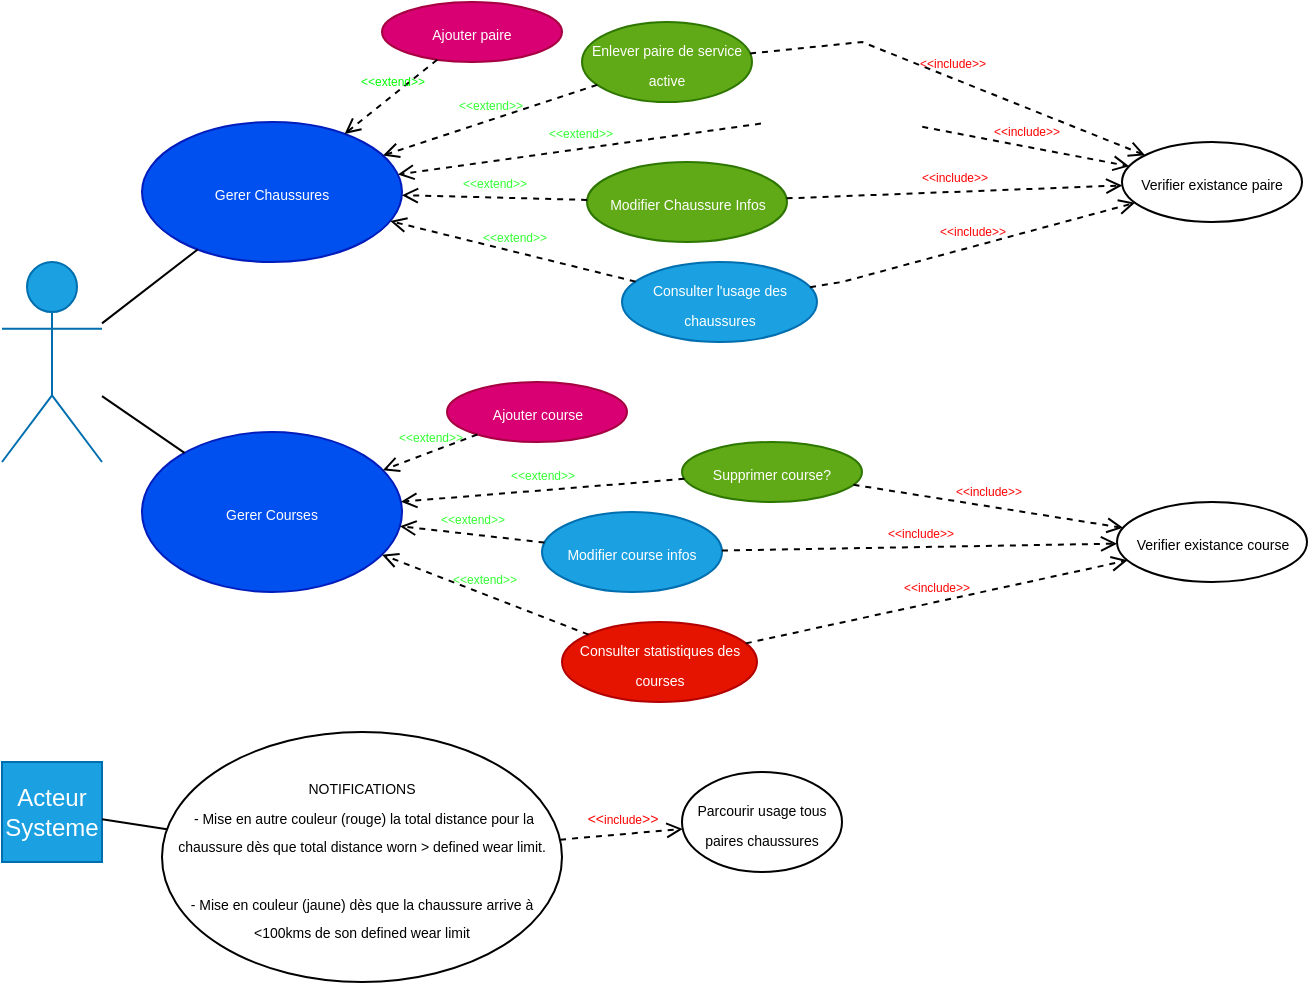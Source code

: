 <mxfile version="24.5.3" type="device">
  <diagram name="Page-1" id="faUnJUujcjYzaFfWnSVf">
    <mxGraphModel dx="784" dy="521" grid="1" gridSize="10" guides="1" tooltips="1" connect="1" arrows="1" fold="1" page="1" pageScale="1" pageWidth="850" pageHeight="1100" math="0" shadow="0">
      <root>
        <mxCell id="0" />
        <mxCell id="1" parent="0" />
        <mxCell id="PFOlJ6qKw8SEMlRd-Y3k-12" value="User" style="shape=umlActor;verticalLabelPosition=bottom;verticalAlign=top;html=1;fillColor=#1ba1e2;fontColor=#ffffff;strokeColor=#006EAF;" parent="1" vertex="1">
          <mxGeometry x="20" y="130" width="50" height="100" as="geometry" />
        </mxCell>
        <mxCell id="PFOlJ6qKw8SEMlRd-Y3k-28" value="&lt;font style=&quot;font-size: 7px;&quot;&gt;Ajouter paire&lt;/font&gt;" style="ellipse;whiteSpace=wrap;html=1;fillColor=#d80073;fontColor=#ffffff;strokeColor=#A50040;" parent="1" vertex="1">
          <mxGeometry x="210" width="90" height="30" as="geometry" />
        </mxCell>
        <mxCell id="PFOlJ6qKw8SEMlRd-Y3k-29" value="&lt;font style=&quot;font-size: 7px;&quot;&gt;Enlever paire de service active&lt;/font&gt;" style="ellipse;whiteSpace=wrap;html=1;fillColor=#60a917;fontColor=#ffffff;strokeColor=#2D7600;" parent="1" vertex="1">
          <mxGeometry x="310" y="10" width="85" height="40" as="geometry" />
        </mxCell>
        <mxCell id="PFOlJ6qKw8SEMlRd-Y3k-30" value="&lt;font style=&quot;font-size: 7px;&quot;&gt;NOTIFICATIONS&lt;/font&gt;&lt;div&gt;&lt;font style=&quot;font-size: 7px;&quot;&gt;&amp;nbsp;- Mise en autre couleur (rouge) la total distance pour la chaussure dès que total distance worn &amp;gt; defined wear limit.&lt;br&gt;&lt;br&gt;&lt;/font&gt;&lt;div&gt;&lt;font style=&quot;font-size: 7px;&quot;&gt;- Mise en couleur (jaune) dès que la chaussure arrive à &amp;lt;100kms de son defined wear limit&lt;/font&gt;&lt;/div&gt;&lt;/div&gt;" style="ellipse;whiteSpace=wrap;html=1;" parent="1" vertex="1">
          <mxGeometry x="100" y="365" width="200" height="125" as="geometry" />
        </mxCell>
        <mxCell id="PFOlJ6qKw8SEMlRd-Y3k-31" value="&lt;font style=&quot;font-size: 7px;&quot;&gt;Modifier Chaussure Infos&lt;/font&gt;" style="ellipse;whiteSpace=wrap;html=1;fillColor=#60a917;fontColor=#ffffff;strokeColor=#2D7600;" parent="1" vertex="1">
          <mxGeometry x="312.5" y="80" width="100" height="40" as="geometry" />
        </mxCell>
        <mxCell id="PFOlJ6qKw8SEMlRd-Y3k-32" value="&lt;font style=&quot;font-size: 7px;&quot;&gt;Gerer Chaussures&lt;/font&gt;" style="ellipse;whiteSpace=wrap;html=1;fillColor=#0050ef;fontColor=#ffffff;strokeColor=#001DBC;" parent="1" vertex="1">
          <mxGeometry x="90" y="60" width="130" height="70" as="geometry" />
        </mxCell>
        <mxCell id="PFOlJ6qKw8SEMlRd-Y3k-33" value="&lt;font style=&quot;font-size: 7px;&quot;&gt;Gerer Courses&lt;/font&gt;" style="ellipse;whiteSpace=wrap;html=1;fillColor=#0050ef;fontColor=#ffffff;strokeColor=#001DBC;" parent="1" vertex="1">
          <mxGeometry x="90" y="215" width="130" height="80" as="geometry" />
        </mxCell>
        <mxCell id="PFOlJ6qKw8SEMlRd-Y3k-34" value="&lt;font style=&quot;font-size: 7px;&quot;&gt;Ajouter course&lt;/font&gt;" style="ellipse;whiteSpace=wrap;html=1;fillColor=#d80073;fontColor=#ffffff;strokeColor=#A50040;" parent="1" vertex="1">
          <mxGeometry x="242.5" y="190" width="90" height="30" as="geometry" />
        </mxCell>
        <mxCell id="PFOlJ6qKw8SEMlRd-Y3k-35" value="&lt;font style=&quot;font-size: 7px;&quot;&gt;Modifier course infos&lt;/font&gt;" style="ellipse;whiteSpace=wrap;html=1;fillColor=#1ba1e2;fontColor=#ffffff;strokeColor=#006EAF;" parent="1" vertex="1">
          <mxGeometry x="290" y="255" width="90" height="40" as="geometry" />
        </mxCell>
        <mxCell id="PFOlJ6qKw8SEMlRd-Y3k-37" value="&lt;font style=&quot;font-size: 7px;&quot;&gt;Supprimer course?&lt;/font&gt;" style="ellipse;whiteSpace=wrap;html=1;fillColor=#60a917;fontColor=#ffffff;strokeColor=#2D7600;" parent="1" vertex="1">
          <mxGeometry x="360" y="220" width="90" height="30" as="geometry" />
        </mxCell>
        <mxCell id="PFOlJ6qKw8SEMlRd-Y3k-38" value="&lt;font style=&quot;font-size: 7px;&quot;&gt;Consulter statistiques des courses&lt;/font&gt;" style="ellipse;whiteSpace=wrap;html=1;fillColor=#e51400;fontColor=#ffffff;strokeColor=#B20000;" parent="1" vertex="1">
          <mxGeometry x="300" y="310" width="97.5" height="40" as="geometry" />
        </mxCell>
        <mxCell id="PFOlJ6qKw8SEMlRd-Y3k-39" value="&lt;font style=&quot;font-size: 7px;&quot;&gt;Consulter l&#39;usage des chaussures&lt;/font&gt;" style="ellipse;whiteSpace=wrap;html=1;fillColor=#1ba1e2;fontColor=#ffffff;strokeColor=#006EAF;" parent="1" vertex="1">
          <mxGeometry x="330" y="130" width="97.5" height="40" as="geometry" />
        </mxCell>
        <mxCell id="PFOlJ6qKw8SEMlRd-Y3k-52" value="&lt;font color=&quot;#00ff00&quot; style=&quot;font-size: 6px;&quot;&gt;&amp;lt;&amp;lt;extend&amp;gt;&amp;gt;&lt;/font&gt;" style="html=1;verticalAlign=bottom;labelBackgroundColor=none;endArrow=open;endFill=0;dashed=1;rounded=0;" parent="1" source="PFOlJ6qKw8SEMlRd-Y3k-28" target="PFOlJ6qKw8SEMlRd-Y3k-32" edge="1">
          <mxGeometry width="160" relative="1" as="geometry">
            <mxPoint x="250" y="190" as="sourcePoint" />
            <mxPoint x="410" y="190" as="targetPoint" />
          </mxGeometry>
        </mxCell>
        <mxCell id="PFOlJ6qKw8SEMlRd-Y3k-54" value="&lt;font color=&quot;#33ff33&quot; style=&quot;font-size: 6px;&quot;&gt;&amp;lt;&amp;lt;extend&amp;gt;&amp;gt;&lt;/font&gt;" style="html=1;verticalAlign=bottom;labelBackgroundColor=none;endArrow=open;endFill=0;dashed=1;rounded=0;" parent="1" target="PFOlJ6qKw8SEMlRd-Y3k-32" edge="1">
          <mxGeometry width="160" relative="1" as="geometry">
            <mxPoint x="399.481" y="60.784" as="sourcePoint" />
            <mxPoint x="280" y="72" as="targetPoint" />
          </mxGeometry>
        </mxCell>
        <mxCell id="PFOlJ6qKw8SEMlRd-Y3k-55" value="&lt;font style=&quot;font-size: 7px;&quot;&gt;Verifier existance paire&lt;/font&gt;" style="ellipse;whiteSpace=wrap;html=1;" parent="1" vertex="1">
          <mxGeometry x="580" y="70" width="90" height="40" as="geometry" />
        </mxCell>
        <mxCell id="PFOlJ6qKw8SEMlRd-Y3k-56" value="&lt;font color=&quot;#ff0000&quot; style=&quot;font-size: 6px;&quot;&gt;&amp;lt;&amp;lt;include&amp;gt;&amp;gt;&lt;/font&gt;" style="html=1;verticalAlign=bottom;labelBackgroundColor=none;endArrow=open;endFill=0;dashed=1;rounded=0;" parent="1" target="PFOlJ6qKw8SEMlRd-Y3k-55" edge="1">
          <mxGeometry width="160" relative="1" as="geometry">
            <mxPoint x="480.129" y="62.408" as="sourcePoint" />
            <mxPoint x="410" y="200" as="targetPoint" />
          </mxGeometry>
        </mxCell>
        <mxCell id="PFOlJ6qKw8SEMlRd-Y3k-57" value="&lt;font color=&quot;#33ff33&quot; style=&quot;font-size: 6px;&quot;&gt;&amp;lt;&amp;lt;extend&amp;gt;&amp;gt;&lt;/font&gt;" style="html=1;verticalAlign=bottom;labelBackgroundColor=none;endArrow=open;endFill=0;dashed=1;rounded=0;" parent="1" source="PFOlJ6qKw8SEMlRd-Y3k-39" target="PFOlJ6qKw8SEMlRd-Y3k-32" edge="1">
          <mxGeometry width="160" relative="1" as="geometry">
            <mxPoint x="464" y="31" as="sourcePoint" />
            <mxPoint x="278" y="60" as="targetPoint" />
          </mxGeometry>
        </mxCell>
        <mxCell id="PFOlJ6qKw8SEMlRd-Y3k-58" value="&lt;font color=&quot;#33ff33&quot; style=&quot;font-size: 6px;&quot;&gt;&amp;lt;&amp;lt;extend&amp;gt;&amp;gt;&lt;/font&gt;" style="html=1;verticalAlign=bottom;labelBackgroundColor=none;endArrow=open;endFill=0;dashed=1;rounded=0;" parent="1" source="PFOlJ6qKw8SEMlRd-Y3k-31" target="PFOlJ6qKw8SEMlRd-Y3k-32" edge="1">
          <mxGeometry width="160" relative="1" as="geometry">
            <mxPoint x="289" y="123" as="sourcePoint" />
            <mxPoint x="257" y="100" as="targetPoint" />
          </mxGeometry>
        </mxCell>
        <mxCell id="PFOlJ6qKw8SEMlRd-Y3k-59" value="&lt;font color=&quot;#ff0000&quot; style=&quot;font-size: 6px;&quot;&gt;&amp;lt;&amp;lt;include&amp;gt;&amp;gt;&lt;/font&gt;" style="html=1;verticalAlign=bottom;labelBackgroundColor=none;endArrow=open;endFill=0;dashed=1;rounded=0;" parent="1" source="PFOlJ6qKw8SEMlRd-Y3k-31" target="PFOlJ6qKw8SEMlRd-Y3k-55" edge="1">
          <mxGeometry width="160" relative="1" as="geometry">
            <mxPoint x="539" y="35" as="sourcePoint" />
            <mxPoint x="550" y="60" as="targetPoint" />
            <Array as="points" />
          </mxGeometry>
        </mxCell>
        <mxCell id="PFOlJ6qKw8SEMlRd-Y3k-60" value="&lt;font color=&quot;#ff0000&quot; style=&quot;font-size: 6px;&quot;&gt;&amp;lt;&amp;lt;include&amp;gt;&amp;gt;&lt;/font&gt;" style="html=1;verticalAlign=bottom;labelBackgroundColor=none;endArrow=open;endFill=0;dashed=1;rounded=0;" parent="1" source="PFOlJ6qKw8SEMlRd-Y3k-39" target="PFOlJ6qKw8SEMlRd-Y3k-55" edge="1">
          <mxGeometry width="160" relative="1" as="geometry">
            <mxPoint x="467" y="115" as="sourcePoint" />
            <mxPoint x="582" y="66" as="targetPoint" />
            <Array as="points">
              <mxPoint x="440" y="140" />
            </Array>
          </mxGeometry>
        </mxCell>
        <mxCell id="PFOlJ6qKw8SEMlRd-Y3k-61" value="Acteur Systeme" style="whiteSpace=wrap;html=1;aspect=fixed;fillColor=#1ba1e2;fontColor=#ffffff;strokeColor=#006EAF;" parent="1" vertex="1">
          <mxGeometry x="20" y="380" width="50" height="50" as="geometry" />
        </mxCell>
        <mxCell id="PFOlJ6qKw8SEMlRd-Y3k-62" value="&lt;font color=&quot;#33ff33&quot; style=&quot;font-size: 6px;&quot;&gt;&amp;lt;&amp;lt;extend&amp;gt;&amp;gt;&lt;/font&gt;" style="html=1;verticalAlign=bottom;labelBackgroundColor=none;endArrow=open;endFill=0;dashed=1;rounded=0;" parent="1" source="PFOlJ6qKw8SEMlRd-Y3k-34" target="PFOlJ6qKw8SEMlRd-Y3k-33" edge="1">
          <mxGeometry width="160" relative="1" as="geometry">
            <mxPoint x="283" y="132" as="sourcePoint" />
            <mxPoint x="251" y="103" as="targetPoint" />
            <Array as="points" />
          </mxGeometry>
        </mxCell>
        <mxCell id="PFOlJ6qKw8SEMlRd-Y3k-65" value="&lt;font color=&quot;#33ff33&quot; style=&quot;font-size: 6px;&quot;&gt;&amp;lt;&amp;lt;extend&amp;gt;&amp;gt;&lt;/font&gt;" style="html=1;verticalAlign=bottom;labelBackgroundColor=none;endArrow=open;endFill=0;dashed=1;rounded=0;" parent="1" source="PFOlJ6qKw8SEMlRd-Y3k-37" target="PFOlJ6qKw8SEMlRd-Y3k-33" edge="1">
          <mxGeometry width="160" relative="1" as="geometry">
            <mxPoint x="330" y="70" as="sourcePoint" />
            <mxPoint x="280" y="70" as="targetPoint" />
          </mxGeometry>
        </mxCell>
        <mxCell id="PFOlJ6qKw8SEMlRd-Y3k-66" value="&lt;font style=&quot;font-size: 7px;&quot;&gt;Parcourir usage tous paires chaussures&lt;/font&gt;" style="ellipse;whiteSpace=wrap;html=1;" parent="1" vertex="1">
          <mxGeometry x="360" y="385" width="80" height="50" as="geometry" />
        </mxCell>
        <mxCell id="PFOlJ6qKw8SEMlRd-Y3k-67" value="&lt;font color=&quot;#ff0000&quot;&gt;&lt;font style=&quot;font-size: 7px;&quot;&gt;&amp;lt;&amp;lt;&lt;/font&gt;&lt;font style=&quot;font-size: 6px;&quot;&gt;include&lt;/font&gt;&lt;font style=&quot;font-size: 7px;&quot;&gt;&amp;gt;&amp;gt;&lt;/font&gt;&lt;/font&gt;" style="html=1;verticalAlign=bottom;labelBackgroundColor=none;endArrow=open;endFill=0;dashed=1;rounded=0;" parent="1" source="PFOlJ6qKw8SEMlRd-Y3k-30" target="PFOlJ6qKw8SEMlRd-Y3k-66" edge="1">
          <mxGeometry width="160" relative="1" as="geometry">
            <mxPoint x="462" y="230" as="sourcePoint" />
            <mxPoint x="332" y="165" as="targetPoint" />
          </mxGeometry>
        </mxCell>
        <mxCell id="PFOlJ6qKw8SEMlRd-Y3k-68" value="&lt;font style=&quot;font-size: 7px;&quot;&gt;Verifier existance course&lt;/font&gt;" style="ellipse;whiteSpace=wrap;html=1;" parent="1" vertex="1">
          <mxGeometry x="577.5" y="250" width="95" height="40" as="geometry" />
        </mxCell>
        <mxCell id="PFOlJ6qKw8SEMlRd-Y3k-69" value="&lt;font color=&quot;#33ff33&quot; style=&quot;font-size: 6px;&quot;&gt;&amp;lt;&amp;lt;extend&amp;gt;&amp;gt;&lt;/font&gt;" style="html=1;verticalAlign=bottom;labelBackgroundColor=none;endArrow=open;endFill=0;dashed=1;rounded=0;" parent="1" source="PFOlJ6qKw8SEMlRd-Y3k-35" target="PFOlJ6qKw8SEMlRd-Y3k-33" edge="1">
          <mxGeometry width="160" relative="1" as="geometry">
            <mxPoint x="394" y="119" as="sourcePoint" />
            <mxPoint x="274" y="86" as="targetPoint" />
          </mxGeometry>
        </mxCell>
        <mxCell id="PFOlJ6qKw8SEMlRd-Y3k-70" value="&lt;font color=&quot;#ff0000&quot; style=&quot;font-size: 6px;&quot;&gt;&amp;lt;&amp;lt;include&amp;gt;&amp;gt;&lt;/font&gt;" style="html=1;verticalAlign=bottom;labelBackgroundColor=none;endArrow=open;endFill=0;dashed=1;rounded=0;" parent="1" source="PFOlJ6qKw8SEMlRd-Y3k-35" target="PFOlJ6qKw8SEMlRd-Y3k-68" edge="1">
          <mxGeometry width="160" relative="1" as="geometry">
            <mxPoint x="467" y="115" as="sourcePoint" />
            <mxPoint x="582" y="66" as="targetPoint" />
          </mxGeometry>
        </mxCell>
        <mxCell id="PFOlJ6qKw8SEMlRd-Y3k-71" value="&lt;font color=&quot;#ff0000&quot; style=&quot;font-size: 6px;&quot;&gt;&amp;lt;&amp;lt;include&amp;gt;&amp;gt;&lt;/font&gt;" style="html=1;verticalAlign=bottom;labelBackgroundColor=none;endArrow=open;endFill=0;dashed=1;rounded=0;" parent="1" source="PFOlJ6qKw8SEMlRd-Y3k-37" target="PFOlJ6qKw8SEMlRd-Y3k-68" edge="1">
          <mxGeometry width="160" relative="1" as="geometry">
            <mxPoint x="517" y="33" as="sourcePoint" />
            <mxPoint x="576" y="47" as="targetPoint" />
          </mxGeometry>
        </mxCell>
        <mxCell id="PFOlJ6qKw8SEMlRd-Y3k-72" value="&lt;font color=&quot;#ff0000&quot; style=&quot;font-size: 6px;&quot;&gt;&amp;lt;&amp;lt;include&amp;gt;&amp;gt;&lt;/font&gt;" style="html=1;verticalAlign=bottom;labelBackgroundColor=none;endArrow=open;endFill=0;dashed=1;rounded=0;" parent="1" source="PFOlJ6qKw8SEMlRd-Y3k-38" target="PFOlJ6qKw8SEMlRd-Y3k-68" edge="1">
          <mxGeometry width="160" relative="1" as="geometry">
            <mxPoint x="333" y="136" as="sourcePoint" />
            <mxPoint x="574" y="62" as="targetPoint" />
          </mxGeometry>
        </mxCell>
        <mxCell id="PFOlJ6qKw8SEMlRd-Y3k-73" value="&lt;font color=&quot;#ff0000&quot; style=&quot;font-size: 6px;&quot;&gt;&amp;lt;&amp;lt;include&amp;gt;&amp;gt;&lt;/font&gt;" style="html=1;verticalAlign=bottom;labelBackgroundColor=none;endArrow=open;endFill=0;dashed=1;rounded=0;" parent="1" source="PFOlJ6qKw8SEMlRd-Y3k-29" target="PFOlJ6qKw8SEMlRd-Y3k-55" edge="1">
          <mxGeometry width="160" relative="1" as="geometry">
            <mxPoint x="494" y="48" as="sourcePoint" />
            <mxPoint x="571" y="53" as="targetPoint" />
            <Array as="points">
              <mxPoint x="450" y="20" />
            </Array>
          </mxGeometry>
        </mxCell>
        <mxCell id="PFOlJ6qKw8SEMlRd-Y3k-74" value="&lt;font color=&quot;#33ff33&quot; style=&quot;font-size: 6px;&quot;&gt;&amp;lt;&amp;lt;extend&amp;gt;&amp;gt;&lt;/font&gt;" style="html=1;verticalAlign=bottom;labelBackgroundColor=none;endArrow=open;endFill=0;dashed=1;rounded=0;" parent="1" source="PFOlJ6qKw8SEMlRd-Y3k-29" target="PFOlJ6qKw8SEMlRd-Y3k-32" edge="1">
          <mxGeometry width="160" relative="1" as="geometry">
            <mxPoint x="383" y="93" as="sourcePoint" />
            <mxPoint x="278" y="79" as="targetPoint" />
            <Array as="points" />
          </mxGeometry>
        </mxCell>
        <mxCell id="PFOlJ6qKw8SEMlRd-Y3k-75" value="&lt;font color=&quot;#33ff33&quot; style=&quot;font-size: 6px;&quot;&gt;&amp;lt;&amp;lt;extend&amp;gt;&amp;gt;&lt;/font&gt;" style="html=1;verticalAlign=bottom;labelBackgroundColor=none;endArrow=open;endFill=0;dashed=1;rounded=0;" parent="1" source="PFOlJ6qKw8SEMlRd-Y3k-38" target="PFOlJ6qKw8SEMlRd-Y3k-33" edge="1">
          <mxGeometry width="160" relative="1" as="geometry">
            <mxPoint x="257" y="362" as="sourcePoint" />
            <mxPoint x="197" y="352" as="targetPoint" />
          </mxGeometry>
        </mxCell>
        <mxCell id="PFOlJ6qKw8SEMlRd-Y3k-76" value="" style="endArrow=none;html=1;rounded=0;" parent="1" source="PFOlJ6qKw8SEMlRd-Y3k-33" target="PFOlJ6qKw8SEMlRd-Y3k-12" edge="1">
          <mxGeometry width="50" height="50" relative="1" as="geometry">
            <mxPoint x="330" y="330" as="sourcePoint" />
            <mxPoint x="380" y="280" as="targetPoint" />
            <Array as="points" />
          </mxGeometry>
        </mxCell>
        <mxCell id="PFOlJ6qKw8SEMlRd-Y3k-77" value="" style="endArrow=none;html=1;rounded=0;" parent="1" source="PFOlJ6qKw8SEMlRd-Y3k-12" target="PFOlJ6qKw8SEMlRd-Y3k-32" edge="1">
          <mxGeometry width="50" height="50" relative="1" as="geometry">
            <mxPoint x="330" y="190" as="sourcePoint" />
            <mxPoint x="380" y="140" as="targetPoint" />
          </mxGeometry>
        </mxCell>
        <mxCell id="PFOlJ6qKw8SEMlRd-Y3k-78" value="" style="endArrow=none;html=1;rounded=0;" parent="1" source="PFOlJ6qKw8SEMlRd-Y3k-30" target="PFOlJ6qKw8SEMlRd-Y3k-61" edge="1">
          <mxGeometry width="50" height="50" relative="1" as="geometry">
            <mxPoint x="320" y="340" as="sourcePoint" />
            <mxPoint x="370" y="290" as="targetPoint" />
          </mxGeometry>
        </mxCell>
      </root>
    </mxGraphModel>
  </diagram>
</mxfile>

